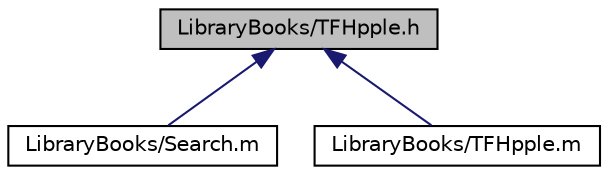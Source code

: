 digraph "LibraryBooks/TFHpple.h"
{
  edge [fontname="Helvetica",fontsize="10",labelfontname="Helvetica",labelfontsize="10"];
  node [fontname="Helvetica",fontsize="10",shape=record];
  Node1 [label="LibraryBooks/TFHpple.h",height=0.2,width=0.4,color="black", fillcolor="grey75", style="filled", fontcolor="black"];
  Node1 -> Node2 [dir="back",color="midnightblue",fontsize="10",style="solid",fontname="Helvetica"];
  Node2 [label="LibraryBooks/Search.m",height=0.2,width=0.4,color="black", fillcolor="white", style="filled",URL="$_search_8m.html"];
  Node1 -> Node3 [dir="back",color="midnightblue",fontsize="10",style="solid",fontname="Helvetica"];
  Node3 [label="LibraryBooks/TFHpple.m",height=0.2,width=0.4,color="black", fillcolor="white", style="filled",URL="$_t_f_hpple_8m.html"];
}
